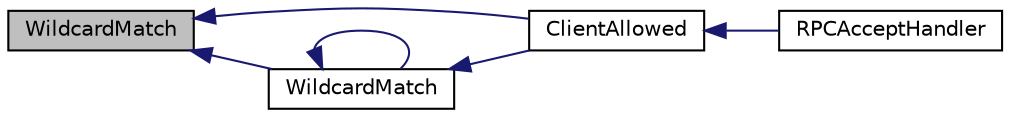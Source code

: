 digraph "WildcardMatch"
{
  edge [fontname="Helvetica",fontsize="10",labelfontname="Helvetica",labelfontsize="10"];
  node [fontname="Helvetica",fontsize="10",shape=record];
  rankdir="LR";
  Node6098 [label="WildcardMatch",height=0.2,width=0.4,color="black", fillcolor="grey75", style="filled", fontcolor="black"];
  Node6098 -> Node6099 [dir="back",color="midnightblue",fontsize="10",style="solid",fontname="Helvetica"];
  Node6099 [label="ClientAllowed",height=0.2,width=0.4,color="black", fillcolor="white", style="filled",URL="$d6/d76/rpcserver_8cpp.html#a9ec282be04e51f5fde86d5ba98467019"];
  Node6099 -> Node6100 [dir="back",color="midnightblue",fontsize="10",style="solid",fontname="Helvetica"];
  Node6100 [label="RPCAcceptHandler",height=0.2,width=0.4,color="black", fillcolor="white", style="filled",URL="$d6/d76/rpcserver_8cpp.html#a1e6c8e04570f3b8f8a9fc49c2550f18c",tooltip="Accept and handle incoming connection. "];
  Node6098 -> Node6101 [dir="back",color="midnightblue",fontsize="10",style="solid",fontname="Helvetica"];
  Node6101 [label="WildcardMatch",height=0.2,width=0.4,color="black", fillcolor="white", style="filled",URL="$d8/d3c/util_8h.html#a134e5ff2f94e103c1de7b642675546ca"];
  Node6101 -> Node6099 [dir="back",color="midnightblue",fontsize="10",style="solid",fontname="Helvetica"];
  Node6101 -> Node6101 [dir="back",color="midnightblue",fontsize="10",style="solid",fontname="Helvetica"];
}
